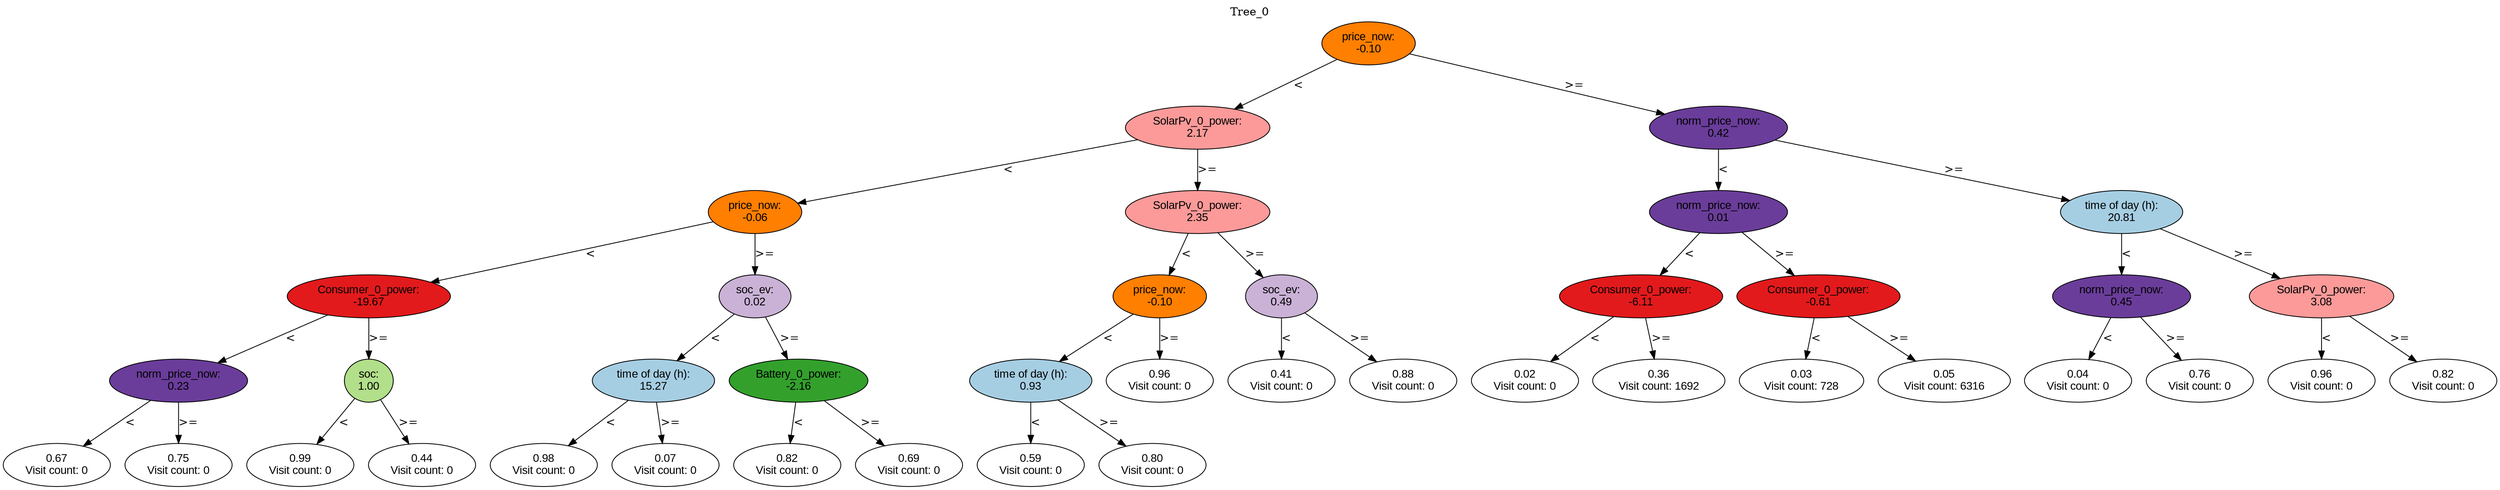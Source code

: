 digraph BST {
    node [fontname="Arial" style=filled colorscheme=paired12];
    0 [ label = "price_now:
-0.10" fillcolor=8];
    1 [ label = "SolarPv_0_power:
2.17" fillcolor=5];
    2 [ label = "price_now:
-0.06" fillcolor=8];
    3 [ label = "Consumer_0_power:
-19.67" fillcolor=6];
    4 [ label = "norm_price_now:
0.23" fillcolor=10];
    5 [ label = "0.67
Visit count: 0" fillcolor=white];
    6 [ label = "0.75
Visit count: 0" fillcolor=white];
    7 [ label = "soc:
1.00" fillcolor=3];
    8 [ label = "0.99
Visit count: 0" fillcolor=white];
    9 [ label = "0.44
Visit count: 0" fillcolor=white];
    10 [ label = "soc_ev:
0.02" fillcolor=9];
    11 [ label = "time of day (h):
15.27" fillcolor=1];
    12 [ label = "0.98
Visit count: 0" fillcolor=white];
    13 [ label = "0.07
Visit count: 0" fillcolor=white];
    14 [ label = "Battery_0_power:
-2.16" fillcolor=4];
    15 [ label = "0.82
Visit count: 0" fillcolor=white];
    16 [ label = "0.69
Visit count: 0" fillcolor=white];
    17 [ label = "SolarPv_0_power:
2.35" fillcolor=5];
    18 [ label = "price_now:
-0.10" fillcolor=8];
    19 [ label = "time of day (h):
0.93" fillcolor=1];
    20 [ label = "0.59
Visit count: 0" fillcolor=white];
    21 [ label = "0.80
Visit count: 0" fillcolor=white];
    22 [ label = "0.96
Visit count: 0" fillcolor=white];
    23 [ label = "soc_ev:
0.49" fillcolor=9];
    24 [ label = "0.41
Visit count: 0" fillcolor=white];
    25 [ label = "0.88
Visit count: 0" fillcolor=white];
    26 [ label = "norm_price_now:
0.42" fillcolor=10];
    27 [ label = "norm_price_now:
0.01" fillcolor=10];
    28 [ label = "Consumer_0_power:
-6.11" fillcolor=6];
    29 [ label = "0.02
Visit count: 0" fillcolor=white];
    30 [ label = "0.36
Visit count: 1692" fillcolor=white];
    31 [ label = "Consumer_0_power:
-0.61" fillcolor=6];
    32 [ label = "0.03
Visit count: 728" fillcolor=white];
    33 [ label = "0.05
Visit count: 6316" fillcolor=white];
    34 [ label = "time of day (h):
20.81" fillcolor=1];
    35 [ label = "norm_price_now:
0.45" fillcolor=10];
    36 [ label = "0.04
Visit count: 0" fillcolor=white];
    37 [ label = "0.76
Visit count: 0" fillcolor=white];
    38 [ label = "SolarPv_0_power:
3.08" fillcolor=5];
    39 [ label = "0.96
Visit count: 0" fillcolor=white];
    40 [ label = "0.82
Visit count: 0" fillcolor=white];

    0  -> 1[ label = "<"];
    0  -> 26[ label = ">="];
    1  -> 2[ label = "<"];
    1  -> 17[ label = ">="];
    2  -> 3[ label = "<"];
    2  -> 10[ label = ">="];
    3  -> 4[ label = "<"];
    3  -> 7[ label = ">="];
    4  -> 5[ label = "<"];
    4  -> 6[ label = ">="];
    7  -> 8[ label = "<"];
    7  -> 9[ label = ">="];
    10  -> 11[ label = "<"];
    10  -> 14[ label = ">="];
    11  -> 12[ label = "<"];
    11  -> 13[ label = ">="];
    14  -> 15[ label = "<"];
    14  -> 16[ label = ">="];
    17  -> 18[ label = "<"];
    17  -> 23[ label = ">="];
    18  -> 19[ label = "<"];
    18  -> 22[ label = ">="];
    19  -> 20[ label = "<"];
    19  -> 21[ label = ">="];
    23  -> 24[ label = "<"];
    23  -> 25[ label = ">="];
    26  -> 27[ label = "<"];
    26  -> 34[ label = ">="];
    27  -> 28[ label = "<"];
    27  -> 31[ label = ">="];
    28  -> 29[ label = "<"];
    28  -> 30[ label = ">="];
    31  -> 32[ label = "<"];
    31  -> 33[ label = ">="];
    34  -> 35[ label = "<"];
    34  -> 38[ label = ">="];
    35  -> 36[ label = "<"];
    35  -> 37[ label = ">="];
    38  -> 39[ label = "<"];
    38  -> 40[ label = ">="];

    labelloc="t";
    label="Tree_0";
}